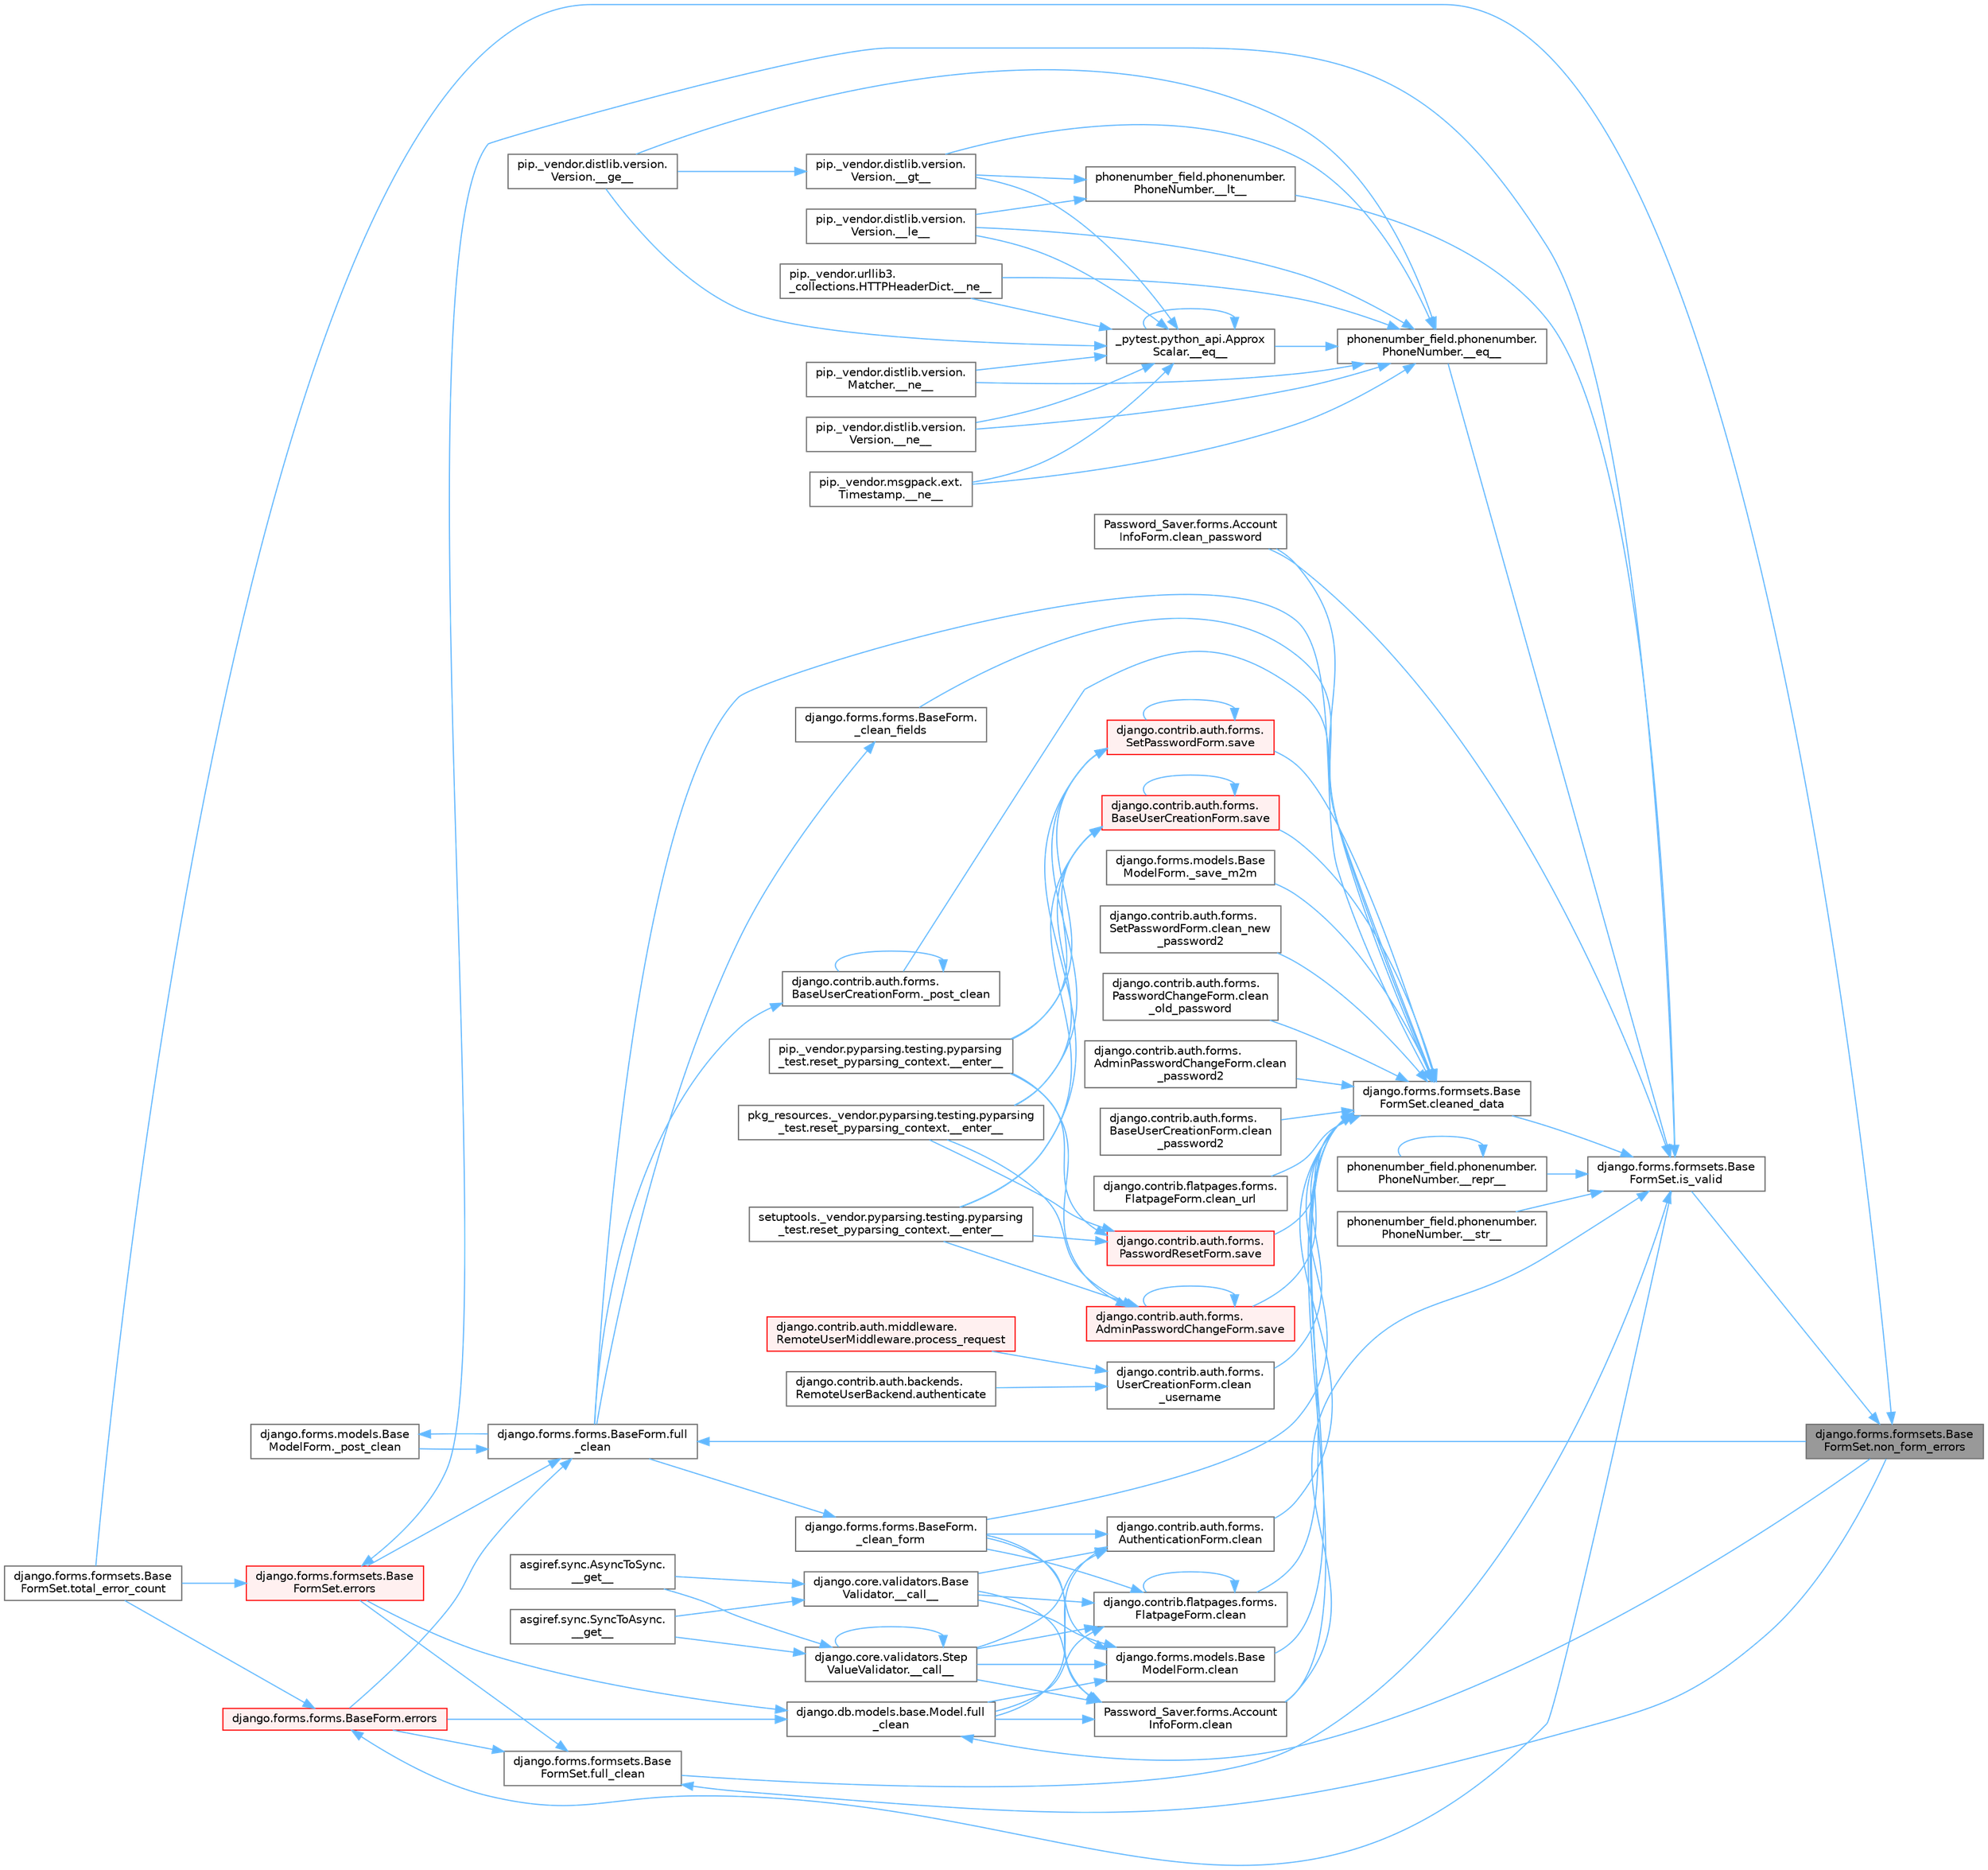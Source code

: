 digraph "django.forms.formsets.BaseFormSet.non_form_errors"
{
 // LATEX_PDF_SIZE
  bgcolor="transparent";
  edge [fontname=Helvetica,fontsize=10,labelfontname=Helvetica,labelfontsize=10];
  node [fontname=Helvetica,fontsize=10,shape=box,height=0.2,width=0.4];
  rankdir="RL";
  Node1 [id="Node000001",label="django.forms.formsets.Base\lFormSet.non_form_errors",height=0.2,width=0.4,color="gray40", fillcolor="grey60", style="filled", fontcolor="black",tooltip=" "];
  Node1 -> Node2 [id="edge1_Node000001_Node000002",dir="back",color="steelblue1",style="solid",tooltip=" "];
  Node2 [id="Node000002",label="django.forms.formsets.Base\lFormSet.is_valid",height=0.2,width=0.4,color="grey40", fillcolor="white", style="filled",URL="$classdjango_1_1forms_1_1formsets_1_1_base_form_set.html#a713477cfb7c01e723400df62b49c250c",tooltip=" "];
  Node2 -> Node3 [id="edge2_Node000002_Node000003",dir="back",color="steelblue1",style="solid",tooltip=" "];
  Node3 [id="Node000003",label="phonenumber_field.phonenumber.\lPhoneNumber.__eq__",height=0.2,width=0.4,color="grey40", fillcolor="white", style="filled",URL="$classphonenumber__field_1_1phonenumber_1_1_phone_number.html#a999c32cd1bfa2dd5c7df70781b09c68b",tooltip=" "];
  Node3 -> Node4 [id="edge3_Node000003_Node000004",dir="back",color="steelblue1",style="solid",tooltip=" "];
  Node4 [id="Node000004",label="_pytest.python_api.Approx\lScalar.__eq__",height=0.2,width=0.4,color="grey40", fillcolor="white", style="filled",URL="$class__pytest_1_1python__api_1_1_approx_scalar.html#af4601ee4ca7409927f88c83ebfc3d923",tooltip=" "];
  Node4 -> Node4 [id="edge4_Node000004_Node000004",dir="back",color="steelblue1",style="solid",tooltip=" "];
  Node4 -> Node5 [id="edge5_Node000004_Node000005",dir="back",color="steelblue1",style="solid",tooltip=" "];
  Node5 [id="Node000005",label="pip._vendor.distlib.version.\lVersion.__ge__",height=0.2,width=0.4,color="grey40", fillcolor="white", style="filled",URL="$classpip_1_1__vendor_1_1distlib_1_1version_1_1_version.html#aa6b7b889cebc687ddb5ed9040d01b1ec",tooltip=" "];
  Node4 -> Node6 [id="edge6_Node000004_Node000006",dir="back",color="steelblue1",style="solid",tooltip=" "];
  Node6 [id="Node000006",label="pip._vendor.distlib.version.\lVersion.__gt__",height=0.2,width=0.4,color="grey40", fillcolor="white", style="filled",URL="$classpip_1_1__vendor_1_1distlib_1_1version_1_1_version.html#a51cf0c8da1bb6829173ff6861b10cb5f",tooltip=" "];
  Node6 -> Node5 [id="edge7_Node000006_Node000005",dir="back",color="steelblue1",style="solid",tooltip=" "];
  Node4 -> Node7 [id="edge8_Node000004_Node000007",dir="back",color="steelblue1",style="solid",tooltip=" "];
  Node7 [id="Node000007",label="pip._vendor.distlib.version.\lVersion.__le__",height=0.2,width=0.4,color="grey40", fillcolor="white", style="filled",URL="$classpip_1_1__vendor_1_1distlib_1_1version_1_1_version.html#ae5e2c5d9b76377e286fcf92a382cbb8b",tooltip=" "];
  Node4 -> Node8 [id="edge9_Node000004_Node000008",dir="back",color="steelblue1",style="solid",tooltip=" "];
  Node8 [id="Node000008",label="pip._vendor.distlib.version.\lMatcher.__ne__",height=0.2,width=0.4,color="grey40", fillcolor="white", style="filled",URL="$classpip_1_1__vendor_1_1distlib_1_1version_1_1_matcher.html#a24f8f8a4686bff3018fee5d22f4e02f1",tooltip=" "];
  Node4 -> Node9 [id="edge10_Node000004_Node000009",dir="back",color="steelblue1",style="solid",tooltip=" "];
  Node9 [id="Node000009",label="pip._vendor.distlib.version.\lVersion.__ne__",height=0.2,width=0.4,color="grey40", fillcolor="white", style="filled",URL="$classpip_1_1__vendor_1_1distlib_1_1version_1_1_version.html#aea3cdf6db007318ab1a2e8d144e2a4a1",tooltip=" "];
  Node4 -> Node10 [id="edge11_Node000004_Node000010",dir="back",color="steelblue1",style="solid",tooltip=" "];
  Node10 [id="Node000010",label="pip._vendor.msgpack.ext.\lTimestamp.__ne__",height=0.2,width=0.4,color="grey40", fillcolor="white", style="filled",URL="$classpip_1_1__vendor_1_1msgpack_1_1ext_1_1_timestamp.html#ac38b8cada8075f7a1133b06bc99b2317",tooltip=" "];
  Node4 -> Node11 [id="edge12_Node000004_Node000011",dir="back",color="steelblue1",style="solid",tooltip=" "];
  Node11 [id="Node000011",label="pip._vendor.urllib3.\l_collections.HTTPHeaderDict.__ne__",height=0.2,width=0.4,color="grey40", fillcolor="white", style="filled",URL="$classpip_1_1__vendor_1_1urllib3_1_1__collections_1_1_h_t_t_p_header_dict.html#aa7766a9499d33160a1258e140e35a806",tooltip=" "];
  Node3 -> Node5 [id="edge13_Node000003_Node000005",dir="back",color="steelblue1",style="solid",tooltip=" "];
  Node3 -> Node6 [id="edge14_Node000003_Node000006",dir="back",color="steelblue1",style="solid",tooltip=" "];
  Node3 -> Node7 [id="edge15_Node000003_Node000007",dir="back",color="steelblue1",style="solid",tooltip=" "];
  Node3 -> Node8 [id="edge16_Node000003_Node000008",dir="back",color="steelblue1",style="solid",tooltip=" "];
  Node3 -> Node9 [id="edge17_Node000003_Node000009",dir="back",color="steelblue1",style="solid",tooltip=" "];
  Node3 -> Node10 [id="edge18_Node000003_Node000010",dir="back",color="steelblue1",style="solid",tooltip=" "];
  Node3 -> Node11 [id="edge19_Node000003_Node000011",dir="back",color="steelblue1",style="solid",tooltip=" "];
  Node2 -> Node12 [id="edge20_Node000002_Node000012",dir="back",color="steelblue1",style="solid",tooltip=" "];
  Node12 [id="Node000012",label="phonenumber_field.phonenumber.\lPhoneNumber.__lt__",height=0.2,width=0.4,color="grey40", fillcolor="white", style="filled",URL="$classphonenumber__field_1_1phonenumber_1_1_phone_number.html#ab94d02fbeda1355644c6c1b3d6f3d9ba",tooltip=" "];
  Node12 -> Node6 [id="edge21_Node000012_Node000006",dir="back",color="steelblue1",style="solid",tooltip=" "];
  Node12 -> Node7 [id="edge22_Node000012_Node000007",dir="back",color="steelblue1",style="solid",tooltip=" "];
  Node2 -> Node13 [id="edge23_Node000002_Node000013",dir="back",color="steelblue1",style="solid",tooltip=" "];
  Node13 [id="Node000013",label="phonenumber_field.phonenumber.\lPhoneNumber.__repr__",height=0.2,width=0.4,color="grey40", fillcolor="white", style="filled",URL="$classphonenumber__field_1_1phonenumber_1_1_phone_number.html#a5420c965a5ecfad87cb6bce245cd91a5",tooltip=" "];
  Node13 -> Node13 [id="edge24_Node000013_Node000013",dir="back",color="steelblue1",style="solid",tooltip=" "];
  Node2 -> Node14 [id="edge25_Node000002_Node000014",dir="back",color="steelblue1",style="solid",tooltip=" "];
  Node14 [id="Node000014",label="phonenumber_field.phonenumber.\lPhoneNumber.__str__",height=0.2,width=0.4,color="grey40", fillcolor="white", style="filled",URL="$classphonenumber__field_1_1phonenumber_1_1_phone_number.html#a773f55fba29310ea2218e4bbca83ba6d",tooltip=" "];
  Node2 -> Node15 [id="edge26_Node000002_Node000015",dir="back",color="steelblue1",style="solid",tooltip=" "];
  Node15 [id="Node000015",label="Password_Saver.forms.Account\lInfoForm.clean",height=0.2,width=0.4,color="grey40", fillcolor="white", style="filled",URL="$class_password___saver_1_1forms_1_1_account_info_form.html#a89126d6030ebafc64c8aeeb352113c54",tooltip=" "];
  Node15 -> Node16 [id="edge27_Node000015_Node000016",dir="back",color="steelblue1",style="solid",tooltip=" "];
  Node16 [id="Node000016",label="django.core.validators.Base\lValidator.__call__",height=0.2,width=0.4,color="grey40", fillcolor="white", style="filled",URL="$classdjango_1_1core_1_1validators_1_1_base_validator.html#ac718256582df714e061c6b927e045d12",tooltip=" "];
  Node16 -> Node17 [id="edge28_Node000016_Node000017",dir="back",color="steelblue1",style="solid",tooltip=" "];
  Node17 [id="Node000017",label="asgiref.sync.AsyncToSync.\l__get__",height=0.2,width=0.4,color="grey40", fillcolor="white", style="filled",URL="$classasgiref_1_1sync_1_1_async_to_sync.html#a23e9ef7a73da98dad9e3f4e65846969b",tooltip=" "];
  Node16 -> Node18 [id="edge29_Node000016_Node000018",dir="back",color="steelblue1",style="solid",tooltip=" "];
  Node18 [id="Node000018",label="asgiref.sync.SyncToAsync.\l__get__",height=0.2,width=0.4,color="grey40", fillcolor="white", style="filled",URL="$classasgiref_1_1sync_1_1_sync_to_async.html#aebdfbe3f01079a529fd2f39810597381",tooltip=" "];
  Node15 -> Node19 [id="edge30_Node000015_Node000019",dir="back",color="steelblue1",style="solid",tooltip=" "];
  Node19 [id="Node000019",label="django.core.validators.Step\lValueValidator.__call__",height=0.2,width=0.4,color="grey40", fillcolor="white", style="filled",URL="$classdjango_1_1core_1_1validators_1_1_step_value_validator.html#aebdbf74fe74c5b999350df9c1852714c",tooltip=" "];
  Node19 -> Node19 [id="edge31_Node000019_Node000019",dir="back",color="steelblue1",style="solid",tooltip=" "];
  Node19 -> Node17 [id="edge32_Node000019_Node000017",dir="back",color="steelblue1",style="solid",tooltip=" "];
  Node19 -> Node18 [id="edge33_Node000019_Node000018",dir="back",color="steelblue1",style="solid",tooltip=" "];
  Node15 -> Node20 [id="edge34_Node000015_Node000020",dir="back",color="steelblue1",style="solid",tooltip=" "];
  Node20 [id="Node000020",label="django.forms.forms.BaseForm.\l_clean_form",height=0.2,width=0.4,color="grey40", fillcolor="white", style="filled",URL="$classdjango_1_1forms_1_1forms_1_1_base_form.html#ae5eed108001c1a75985b75174fe23f1f",tooltip=" "];
  Node20 -> Node21 [id="edge35_Node000020_Node000021",dir="back",color="steelblue1",style="solid",tooltip=" "];
  Node21 [id="Node000021",label="django.forms.forms.BaseForm.full\l_clean",height=0.2,width=0.4,color="grey40", fillcolor="white", style="filled",URL="$classdjango_1_1forms_1_1forms_1_1_base_form.html#a396d2448f658dc84a0f0b473ffaae918",tooltip=" "];
  Node21 -> Node22 [id="edge36_Node000021_Node000022",dir="back",color="steelblue1",style="solid",tooltip=" "];
  Node22 [id="Node000022",label="django.forms.models.Base\lModelForm._post_clean",height=0.2,width=0.4,color="grey40", fillcolor="white", style="filled",URL="$classdjango_1_1forms_1_1models_1_1_base_model_form.html#a83e1c0ea3ba97f3a496d07955d1bf124",tooltip=" "];
  Node22 -> Node21 [id="edge37_Node000022_Node000021",dir="back",color="steelblue1",style="solid",tooltip=" "];
  Node21 -> Node23 [id="edge38_Node000021_Node000023",dir="back",color="steelblue1",style="solid",tooltip=" "];
  Node23 [id="Node000023",label="django.forms.forms.BaseForm.errors",height=0.2,width=0.4,color="red", fillcolor="#FFF0F0", style="filled",URL="$classdjango_1_1forms_1_1forms_1_1_base_form.html#aca47cb75eb6c321d1c429b33eca94d49",tooltip=" "];
  Node23 -> Node2 [id="edge39_Node000023_Node000002",dir="back",color="steelblue1",style="solid",tooltip=" "];
  Node23 -> Node1798 [id="edge40_Node000023_Node001798",dir="back",color="steelblue1",style="solid",tooltip=" "];
  Node1798 [id="Node001798",label="django.forms.formsets.Base\lFormSet.total_error_count",height=0.2,width=0.4,color="grey40", fillcolor="white", style="filled",URL="$classdjango_1_1forms_1_1formsets_1_1_base_form_set.html#a3e9cbe55cc991b30b14546a857abb212",tooltip=" "];
  Node21 -> Node600 [id="edge41_Node000021_Node000600",dir="back",color="steelblue1",style="solid",tooltip=" "];
  Node600 [id="Node000600",label="django.forms.formsets.Base\lFormSet.errors",height=0.2,width=0.4,color="red", fillcolor="#FFF0F0", style="filled",URL="$classdjango_1_1forms_1_1formsets_1_1_base_form_set.html#a9e249e2240c3ae2775249e3d3da42020",tooltip=" "];
  Node600 -> Node2 [id="edge42_Node000600_Node000002",dir="back",color="steelblue1",style="solid",tooltip=" "];
  Node600 -> Node1798 [id="edge43_Node000600_Node001798",dir="back",color="steelblue1",style="solid",tooltip=" "];
  Node21 -> Node1 [id="edge44_Node000021_Node000001",dir="back",color="steelblue1",style="solid",tooltip=" "];
  Node15 -> Node599 [id="edge45_Node000015_Node000599",dir="back",color="steelblue1",style="solid",tooltip=" "];
  Node599 [id="Node000599",label="django.db.models.base.Model.full\l_clean",height=0.2,width=0.4,color="grey40", fillcolor="white", style="filled",URL="$classdjango_1_1db_1_1models_1_1base_1_1_model.html#a2e68bd042bd3e52b086f8838eeaa416f",tooltip=" "];
  Node599 -> Node23 [id="edge46_Node000599_Node000023",dir="back",color="steelblue1",style="solid",tooltip=" "];
  Node599 -> Node600 [id="edge47_Node000599_Node000600",dir="back",color="steelblue1",style="solid",tooltip=" "];
  Node599 -> Node1 [id="edge48_Node000599_Node000001",dir="back",color="steelblue1",style="solid",tooltip=" "];
  Node2 -> Node663 [id="edge49_Node000002_Node000663",dir="back",color="steelblue1",style="solid",tooltip=" "];
  Node663 [id="Node000663",label="Password_Saver.forms.Account\lInfoForm.clean_password",height=0.2,width=0.4,color="grey40", fillcolor="white", style="filled",URL="$class_password___saver_1_1forms_1_1_account_info_form.html#a6397d8e90a910bed34ed0ebcf5f74a4e",tooltip=" "];
  Node2 -> Node654 [id="edge50_Node000002_Node000654",dir="back",color="steelblue1",style="solid",tooltip=" "];
  Node654 [id="Node000654",label="django.forms.formsets.Base\lFormSet.cleaned_data",height=0.2,width=0.4,color="grey40", fillcolor="white", style="filled",URL="$classdjango_1_1forms_1_1formsets_1_1_base_form_set.html#ae51d85dd3faa160668adba372c4e87f7",tooltip=" "];
  Node654 -> Node655 [id="edge51_Node000654_Node000655",dir="back",color="steelblue1",style="solid",tooltip=" "];
  Node655 [id="Node000655",label="django.forms.forms.BaseForm.\l_clean_fields",height=0.2,width=0.4,color="grey40", fillcolor="white", style="filled",URL="$classdjango_1_1forms_1_1forms_1_1_base_form.html#a38e014bdeb1b8c2092ec5762f1833d9a",tooltip=" "];
  Node655 -> Node21 [id="edge52_Node000655_Node000021",dir="back",color="steelblue1",style="solid",tooltip=" "];
  Node654 -> Node20 [id="edge53_Node000654_Node000020",dir="back",color="steelblue1",style="solid",tooltip=" "];
  Node654 -> Node656 [id="edge54_Node000654_Node000656",dir="back",color="steelblue1",style="solid",tooltip=" "];
  Node656 [id="Node000656",label="django.contrib.auth.forms.\lBaseUserCreationForm._post_clean",height=0.2,width=0.4,color="grey40", fillcolor="white", style="filled",URL="$classdjango_1_1contrib_1_1auth_1_1forms_1_1_base_user_creation_form.html#aa7775ca44825f4bfa9262b10a9c0281c",tooltip=" "];
  Node656 -> Node656 [id="edge55_Node000656_Node000656",dir="back",color="steelblue1",style="solid",tooltip=" "];
  Node656 -> Node21 [id="edge56_Node000656_Node000021",dir="back",color="steelblue1",style="solid",tooltip=" "];
  Node654 -> Node657 [id="edge57_Node000654_Node000657",dir="back",color="steelblue1",style="solid",tooltip=" "];
  Node657 [id="Node000657",label="django.forms.models.Base\lModelForm._save_m2m",height=0.2,width=0.4,color="grey40", fillcolor="white", style="filled",URL="$classdjango_1_1forms_1_1models_1_1_base_model_form.html#a8e143465fa5977b65ce53f521fa65067",tooltip=" "];
  Node654 -> Node658 [id="edge58_Node000654_Node000658",dir="back",color="steelblue1",style="solid",tooltip=" "];
  Node658 [id="Node000658",label="django.contrib.auth.forms.\lAuthenticationForm.clean",height=0.2,width=0.4,color="grey40", fillcolor="white", style="filled",URL="$classdjango_1_1contrib_1_1auth_1_1forms_1_1_authentication_form.html#a92d28be6696caa8d1b7068eefe81793a",tooltip=" "];
  Node658 -> Node16 [id="edge59_Node000658_Node000016",dir="back",color="steelblue1",style="solid",tooltip=" "];
  Node658 -> Node19 [id="edge60_Node000658_Node000019",dir="back",color="steelblue1",style="solid",tooltip=" "];
  Node658 -> Node20 [id="edge61_Node000658_Node000020",dir="back",color="steelblue1",style="solid",tooltip=" "];
  Node658 -> Node599 [id="edge62_Node000658_Node000599",dir="back",color="steelblue1",style="solid",tooltip=" "];
  Node654 -> Node659 [id="edge63_Node000654_Node000659",dir="back",color="steelblue1",style="solid",tooltip=" "];
  Node659 [id="Node000659",label="django.contrib.flatpages.forms.\lFlatpageForm.clean",height=0.2,width=0.4,color="grey40", fillcolor="white", style="filled",URL="$classdjango_1_1contrib_1_1flatpages_1_1forms_1_1_flatpage_form.html#a0deb29d4415dbd84c765b5972de07e52",tooltip=" "];
  Node659 -> Node16 [id="edge64_Node000659_Node000016",dir="back",color="steelblue1",style="solid",tooltip=" "];
  Node659 -> Node19 [id="edge65_Node000659_Node000019",dir="back",color="steelblue1",style="solid",tooltip=" "];
  Node659 -> Node20 [id="edge66_Node000659_Node000020",dir="back",color="steelblue1",style="solid",tooltip=" "];
  Node659 -> Node659 [id="edge67_Node000659_Node000659",dir="back",color="steelblue1",style="solid",tooltip=" "];
  Node659 -> Node599 [id="edge68_Node000659_Node000599",dir="back",color="steelblue1",style="solid",tooltip=" "];
  Node654 -> Node660 [id="edge69_Node000654_Node000660",dir="back",color="steelblue1",style="solid",tooltip=" "];
  Node660 [id="Node000660",label="django.forms.models.Base\lModelForm.clean",height=0.2,width=0.4,color="grey40", fillcolor="white", style="filled",URL="$classdjango_1_1forms_1_1models_1_1_base_model_form.html#a6a374c3b609f402d6566b2ee3ff98672",tooltip=" "];
  Node660 -> Node16 [id="edge70_Node000660_Node000016",dir="back",color="steelblue1",style="solid",tooltip=" "];
  Node660 -> Node19 [id="edge71_Node000660_Node000019",dir="back",color="steelblue1",style="solid",tooltip=" "];
  Node660 -> Node20 [id="edge72_Node000660_Node000020",dir="back",color="steelblue1",style="solid",tooltip=" "];
  Node660 -> Node599 [id="edge73_Node000660_Node000599",dir="back",color="steelblue1",style="solid",tooltip=" "];
  Node654 -> Node15 [id="edge74_Node000654_Node000015",dir="back",color="steelblue1",style="solid",tooltip=" "];
  Node654 -> Node661 [id="edge75_Node000654_Node000661",dir="back",color="steelblue1",style="solid",tooltip=" "];
  Node661 [id="Node000661",label="django.contrib.auth.forms.\lSetPasswordForm.clean_new\l_password2",height=0.2,width=0.4,color="grey40", fillcolor="white", style="filled",URL="$classdjango_1_1contrib_1_1auth_1_1forms_1_1_set_password_form.html#aefb49bddbbf63909718ecac6718b609d",tooltip=" "];
  Node654 -> Node662 [id="edge76_Node000654_Node000662",dir="back",color="steelblue1",style="solid",tooltip=" "];
  Node662 [id="Node000662",label="django.contrib.auth.forms.\lPasswordChangeForm.clean\l_old_password",height=0.2,width=0.4,color="grey40", fillcolor="white", style="filled",URL="$classdjango_1_1contrib_1_1auth_1_1forms_1_1_password_change_form.html#a4d339cd14a321ba76cb6caf226c56d8d",tooltip=" "];
  Node654 -> Node663 [id="edge77_Node000654_Node000663",dir="back",color="steelblue1",style="solid",tooltip=" "];
  Node654 -> Node664 [id="edge78_Node000654_Node000664",dir="back",color="steelblue1",style="solid",tooltip=" "];
  Node664 [id="Node000664",label="django.contrib.auth.forms.\lAdminPasswordChangeForm.clean\l_password2",height=0.2,width=0.4,color="grey40", fillcolor="white", style="filled",URL="$classdjango_1_1contrib_1_1auth_1_1forms_1_1_admin_password_change_form.html#a7e2cc7b4982538a54fc20fb155285496",tooltip=" "];
  Node654 -> Node665 [id="edge79_Node000654_Node000665",dir="back",color="steelblue1",style="solid",tooltip=" "];
  Node665 [id="Node000665",label="django.contrib.auth.forms.\lBaseUserCreationForm.clean\l_password2",height=0.2,width=0.4,color="grey40", fillcolor="white", style="filled",URL="$classdjango_1_1contrib_1_1auth_1_1forms_1_1_base_user_creation_form.html#afe0d67cb9bbafa947e8c7ba75e6b8dd2",tooltip=" "];
  Node654 -> Node666 [id="edge80_Node000654_Node000666",dir="back",color="steelblue1",style="solid",tooltip=" "];
  Node666 [id="Node000666",label="django.contrib.flatpages.forms.\lFlatpageForm.clean_url",height=0.2,width=0.4,color="grey40", fillcolor="white", style="filled",URL="$classdjango_1_1contrib_1_1flatpages_1_1forms_1_1_flatpage_form.html#a754fc61d64c13e49b6efd2b81954180c",tooltip=" "];
  Node654 -> Node667 [id="edge81_Node000654_Node000667",dir="back",color="steelblue1",style="solid",tooltip=" "];
  Node667 [id="Node000667",label="django.contrib.auth.forms.\lUserCreationForm.clean\l_username",height=0.2,width=0.4,color="grey40", fillcolor="white", style="filled",URL="$classdjango_1_1contrib_1_1auth_1_1forms_1_1_user_creation_form.html#ab825a1782c52e0106904118ba584f68d",tooltip=" "];
  Node667 -> Node668 [id="edge82_Node000667_Node000668",dir="back",color="steelblue1",style="solid",tooltip=" "];
  Node668 [id="Node000668",label="django.contrib.auth.backends.\lRemoteUserBackend.authenticate",height=0.2,width=0.4,color="grey40", fillcolor="white", style="filled",URL="$classdjango_1_1contrib_1_1auth_1_1backends_1_1_remote_user_backend.html#a6507b5b6c5ab37b787d8fada3d232c73",tooltip=" "];
  Node667 -> Node669 [id="edge83_Node000667_Node000669",dir="back",color="steelblue1",style="solid",tooltip=" "];
  Node669 [id="Node000669",label="django.contrib.auth.middleware.\lRemoteUserMiddleware.process_request",height=0.2,width=0.4,color="red", fillcolor="#FFF0F0", style="filled",URL="$classdjango_1_1contrib_1_1auth_1_1middleware_1_1_remote_user_middleware.html#ad7385b4b09ccd4c4408262d30889eb14",tooltip=" "];
  Node654 -> Node21 [id="edge84_Node000654_Node000021",dir="back",color="steelblue1",style="solid",tooltip=" "];
  Node654 -> Node671 [id="edge85_Node000654_Node000671",dir="back",color="steelblue1",style="solid",tooltip=" "];
  Node671 [id="Node000671",label="django.contrib.auth.forms.\lAdminPasswordChangeForm.save",height=0.2,width=0.4,color="red", fillcolor="#FFF0F0", style="filled",URL="$classdjango_1_1contrib_1_1auth_1_1forms_1_1_admin_password_change_form.html#ae15e853bc0c64b8b061876b4987d63fc",tooltip=" "];
  Node671 -> Node291 [id="edge86_Node000671_Node000291",dir="back",color="steelblue1",style="solid",tooltip=" "];
  Node291 [id="Node000291",label="pip._vendor.pyparsing.testing.pyparsing\l_test.reset_pyparsing_context.__enter__",height=0.2,width=0.4,color="grey40", fillcolor="white", style="filled",URL="$classpip_1_1__vendor_1_1pyparsing_1_1testing_1_1pyparsing__test_1_1reset__pyparsing__context.html#a3d39d97a0d95a9b46c987e6dff52b7c0",tooltip=" "];
  Node671 -> Node292 [id="edge87_Node000671_Node000292",dir="back",color="steelblue1",style="solid",tooltip=" "];
  Node292 [id="Node000292",label="pkg_resources._vendor.pyparsing.testing.pyparsing\l_test.reset_pyparsing_context.__enter__",height=0.2,width=0.4,color="grey40", fillcolor="white", style="filled",URL="$classpkg__resources_1_1__vendor_1_1pyparsing_1_1testing_1_1pyparsing__test_1_1reset__pyparsing__context.html#a8d8360c033ccc7296fb9323a07cdeb25",tooltip=" "];
  Node671 -> Node293 [id="edge88_Node000671_Node000293",dir="back",color="steelblue1",style="solid",tooltip=" "];
  Node293 [id="Node000293",label="setuptools._vendor.pyparsing.testing.pyparsing\l_test.reset_pyparsing_context.__enter__",height=0.2,width=0.4,color="grey40", fillcolor="white", style="filled",URL="$classsetuptools_1_1__vendor_1_1pyparsing_1_1testing_1_1pyparsing__test_1_1reset__pyparsing__context.html#a436e2ea8355c86505c8cfdae81714c7c",tooltip=" "];
  Node671 -> Node671 [id="edge89_Node000671_Node000671",dir="back",color="steelblue1",style="solid",tooltip=" "];
  Node654 -> Node682 [id="edge90_Node000654_Node000682",dir="back",color="steelblue1",style="solid",tooltip=" "];
  Node682 [id="Node000682",label="django.contrib.auth.forms.\lBaseUserCreationForm.save",height=0.2,width=0.4,color="red", fillcolor="#FFF0F0", style="filled",URL="$classdjango_1_1contrib_1_1auth_1_1forms_1_1_base_user_creation_form.html#a5375478a3c6ff7c9d6983081bb2e46c0",tooltip=" "];
  Node682 -> Node291 [id="edge91_Node000682_Node000291",dir="back",color="steelblue1",style="solid",tooltip=" "];
  Node682 -> Node292 [id="edge92_Node000682_Node000292",dir="back",color="steelblue1",style="solid",tooltip=" "];
  Node682 -> Node293 [id="edge93_Node000682_Node000293",dir="back",color="steelblue1",style="solid",tooltip=" "];
  Node682 -> Node682 [id="edge94_Node000682_Node000682",dir="back",color="steelblue1",style="solid",tooltip=" "];
  Node654 -> Node683 [id="edge95_Node000654_Node000683",dir="back",color="steelblue1",style="solid",tooltip=" "];
  Node683 [id="Node000683",label="django.contrib.auth.forms.\lPasswordResetForm.save",height=0.2,width=0.4,color="red", fillcolor="#FFF0F0", style="filled",URL="$classdjango_1_1contrib_1_1auth_1_1forms_1_1_password_reset_form.html#a08fea86409996b9e4ceb5515c94c15be",tooltip=" "];
  Node683 -> Node291 [id="edge96_Node000683_Node000291",dir="back",color="steelblue1",style="solid",tooltip=" "];
  Node683 -> Node292 [id="edge97_Node000683_Node000292",dir="back",color="steelblue1",style="solid",tooltip=" "];
  Node683 -> Node293 [id="edge98_Node000683_Node000293",dir="back",color="steelblue1",style="solid",tooltip=" "];
  Node654 -> Node684 [id="edge99_Node000654_Node000684",dir="back",color="steelblue1",style="solid",tooltip=" "];
  Node684 [id="Node000684",label="django.contrib.auth.forms.\lSetPasswordForm.save",height=0.2,width=0.4,color="red", fillcolor="#FFF0F0", style="filled",URL="$classdjango_1_1contrib_1_1auth_1_1forms_1_1_set_password_form.html#ac95fe41703972b1012ff86602e2d4896",tooltip=" "];
  Node684 -> Node291 [id="edge100_Node000684_Node000291",dir="back",color="steelblue1",style="solid",tooltip=" "];
  Node684 -> Node292 [id="edge101_Node000684_Node000292",dir="back",color="steelblue1",style="solid",tooltip=" "];
  Node684 -> Node293 [id="edge102_Node000684_Node000293",dir="back",color="steelblue1",style="solid",tooltip=" "];
  Node684 -> Node684 [id="edge103_Node000684_Node000684",dir="back",color="steelblue1",style="solid",tooltip=" "];
  Node2 -> Node686 [id="edge104_Node000002_Node000686",dir="back",color="steelblue1",style="solid",tooltip=" "];
  Node686 [id="Node000686",label="django.forms.formsets.Base\lFormSet.full_clean",height=0.2,width=0.4,color="grey40", fillcolor="white", style="filled",URL="$classdjango_1_1forms_1_1formsets_1_1_base_form_set.html#aa475bdb58853c14bfcd93bd7b494e3b1",tooltip=" "];
  Node686 -> Node23 [id="edge105_Node000686_Node000023",dir="back",color="steelblue1",style="solid",tooltip=" "];
  Node686 -> Node600 [id="edge106_Node000686_Node000600",dir="back",color="steelblue1",style="solid",tooltip=" "];
  Node686 -> Node1 [id="edge107_Node000686_Node000001",dir="back",color="steelblue1",style="solid",tooltip=" "];
  Node1 -> Node1798 [id="edge108_Node000001_Node001798",dir="back",color="steelblue1",style="solid",tooltip=" "];
}
